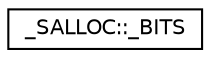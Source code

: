 digraph "Graphical Class Hierarchy"
{
  edge [fontname="Helvetica",fontsize="10",labelfontname="Helvetica",labelfontsize="10"];
  node [fontname="Helvetica",fontsize="10",shape=record];
  rankdir="LR";
  Node1 [label="_SALLOC::_BITS",height=0.2,width=0.4,color="black", fillcolor="white", style="filled",URL="$struct___s_a_l_l_o_c_1_1___b_i_t_s.html"];
}
